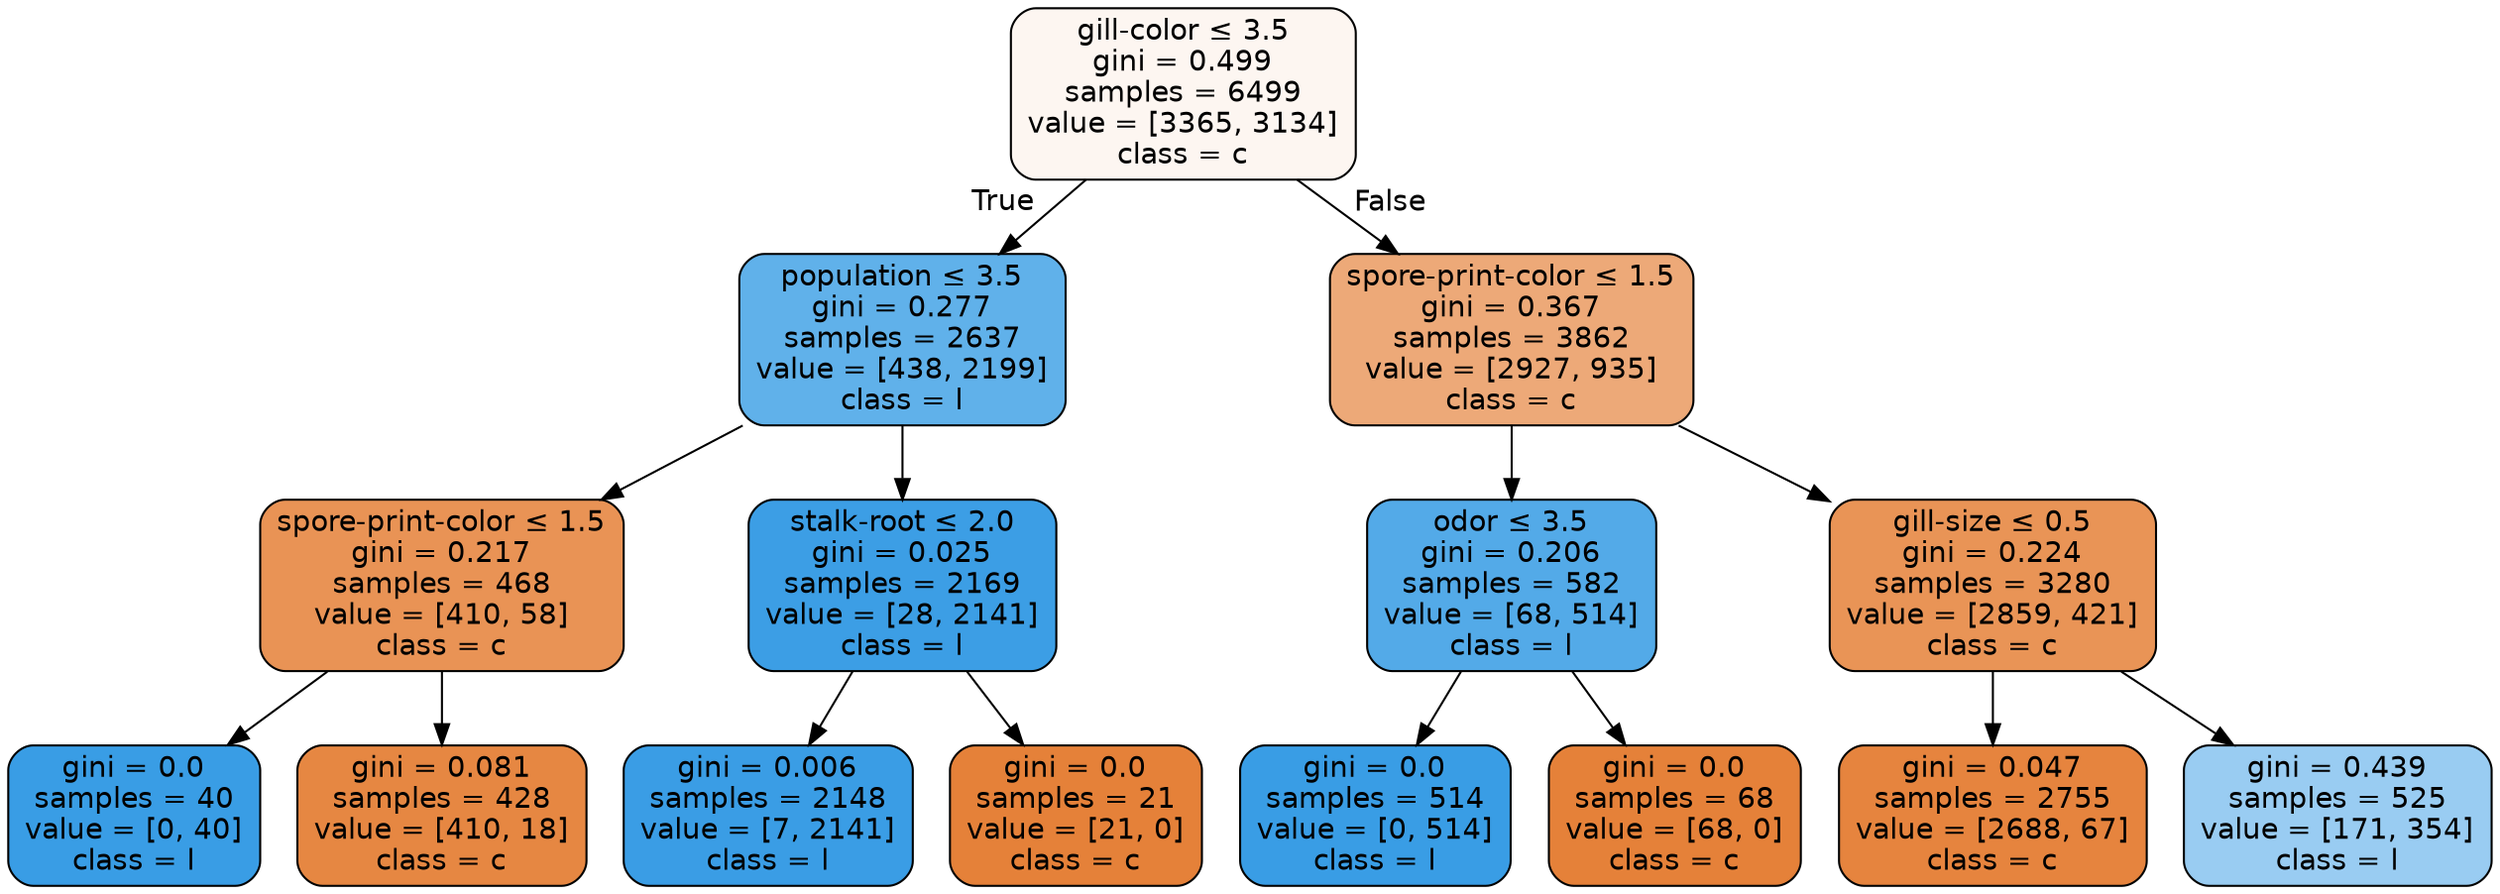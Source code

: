 digraph Tree {
node [shape=box, style="filled, rounded", color="black", fontname=helvetica] ;
edge [fontname=helvetica] ;
0 [label=<gill-color &le; 3.5<br/>gini = 0.499<br/>samples = 6499<br/>value = [3365, 3134]<br/>class = c>, fillcolor="#fdf6f1"] ;
1 [label=<population &le; 3.5<br/>gini = 0.277<br/>samples = 2637<br/>value = [438, 2199]<br/>class = l>, fillcolor="#60b1ea"] ;
0 -> 1 [labeldistance=2.5, labelangle=45, headlabel="True"] ;
2 [label=<spore-print-color &le; 1.5<br/>gini = 0.217<br/>samples = 468<br/>value = [410, 58]<br/>class = c>, fillcolor="#e99355"] ;
1 -> 2 ;
3 [label=<gini = 0.0<br/>samples = 40<br/>value = [0, 40]<br/>class = l>, fillcolor="#399de5"] ;
2 -> 3 ;
4 [label=<gini = 0.081<br/>samples = 428<br/>value = [410, 18]<br/>class = c>, fillcolor="#e68742"] ;
2 -> 4 ;
5 [label=<stalk-root &le; 2.0<br/>gini = 0.025<br/>samples = 2169<br/>value = [28, 2141]<br/>class = l>, fillcolor="#3c9ee5"] ;
1 -> 5 ;
6 [label=<gini = 0.006<br/>samples = 2148<br/>value = [7, 2141]<br/>class = l>, fillcolor="#3a9de5"] ;
5 -> 6 ;
7 [label=<gini = 0.0<br/>samples = 21<br/>value = [21, 0]<br/>class = c>, fillcolor="#e58139"] ;
5 -> 7 ;
8 [label=<spore-print-color &le; 1.5<br/>gini = 0.367<br/>samples = 3862<br/>value = [2927, 935]<br/>class = c>, fillcolor="#eda978"] ;
0 -> 8 [labeldistance=2.5, labelangle=-45, headlabel="False"] ;
9 [label=<odor &le; 3.5<br/>gini = 0.206<br/>samples = 582<br/>value = [68, 514]<br/>class = l>, fillcolor="#53aae8"] ;
8 -> 9 ;
10 [label=<gini = 0.0<br/>samples = 514<br/>value = [0, 514]<br/>class = l>, fillcolor="#399de5"] ;
9 -> 10 ;
11 [label=<gini = 0.0<br/>samples = 68<br/>value = [68, 0]<br/>class = c>, fillcolor="#e58139"] ;
9 -> 11 ;
12 [label=<gill-size &le; 0.5<br/>gini = 0.224<br/>samples = 3280<br/>value = [2859, 421]<br/>class = c>, fillcolor="#e99456"] ;
8 -> 12 ;
13 [label=<gini = 0.047<br/>samples = 2755<br/>value = [2688, 67]<br/>class = c>, fillcolor="#e6843e"] ;
12 -> 13 ;
14 [label=<gini = 0.439<br/>samples = 525<br/>value = [171, 354]<br/>class = l>, fillcolor="#99ccf2"] ;
12 -> 14 ;
}
